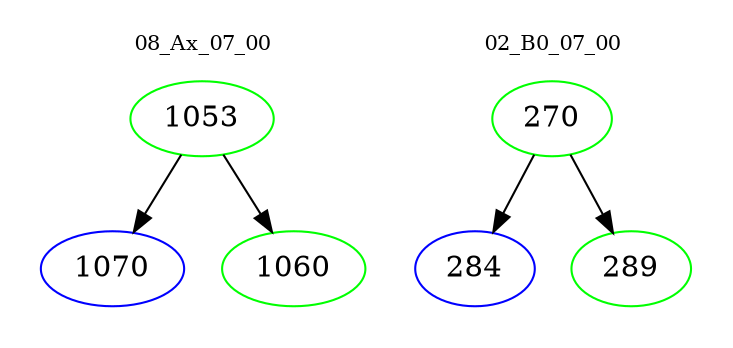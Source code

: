 digraph{
subgraph cluster_0 {
color = white
label = "08_Ax_07_00";
fontsize=10;
T0_1053 [label="1053", color="green"]
T0_1053 -> T0_1070 [color="black"]
T0_1070 [label="1070", color="blue"]
T0_1053 -> T0_1060 [color="black"]
T0_1060 [label="1060", color="green"]
}
subgraph cluster_1 {
color = white
label = "02_B0_07_00";
fontsize=10;
T1_270 [label="270", color="green"]
T1_270 -> T1_284 [color="black"]
T1_284 [label="284", color="blue"]
T1_270 -> T1_289 [color="black"]
T1_289 [label="289", color="green"]
}
}
